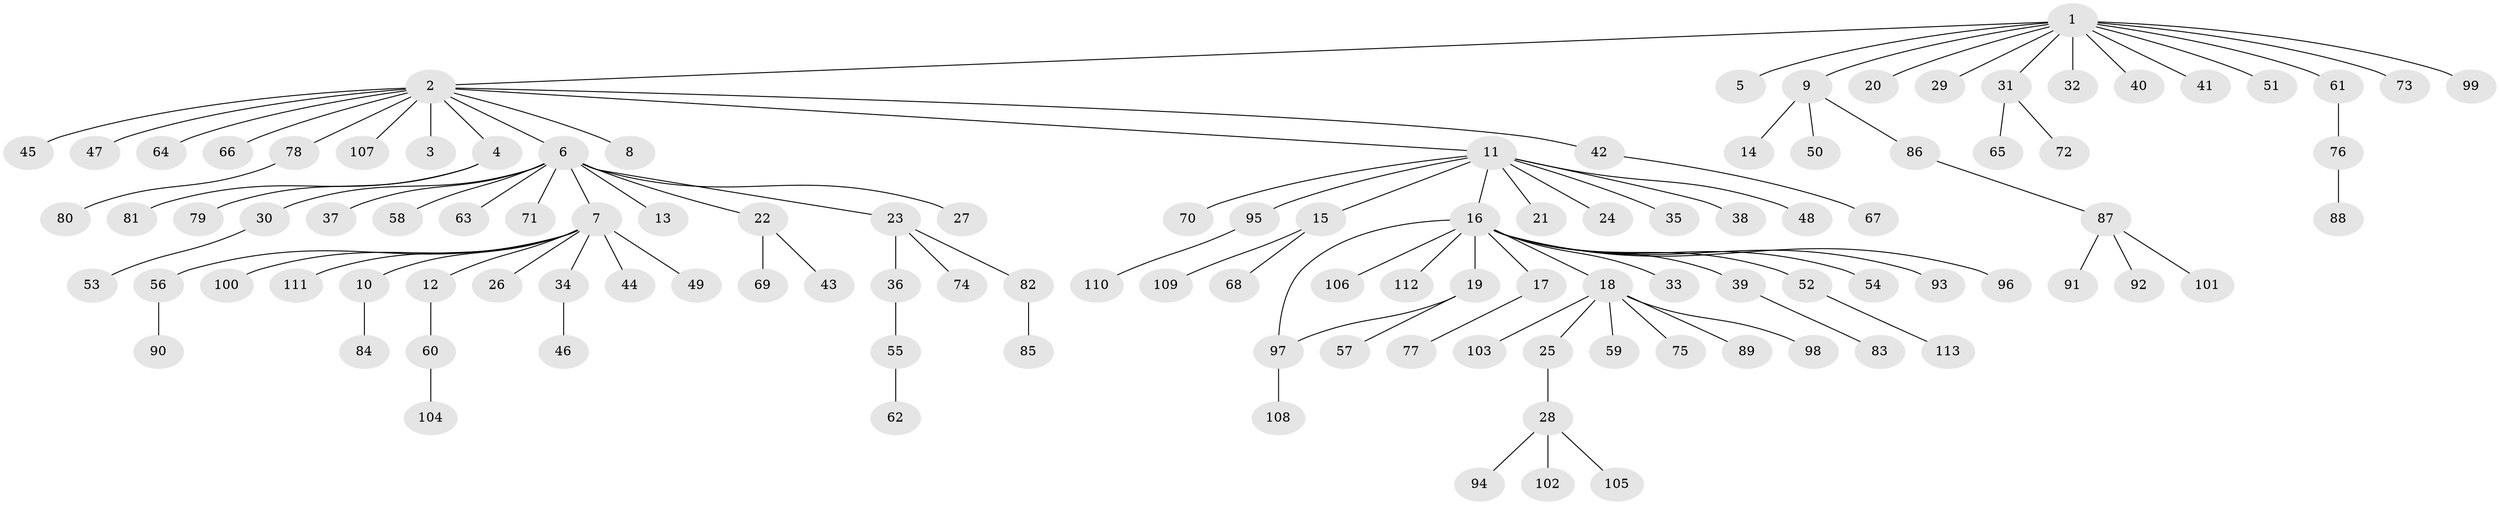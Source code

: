 // coarse degree distribution, {12: 0.02857142857142857, 1: 0.7142857142857143, 2: 0.15714285714285714, 10: 0.014285714285714285, 5: 0.014285714285714285, 3: 0.02857142857142857, 9: 0.014285714285714285, 8: 0.014285714285714285, 6: 0.014285714285714285}
// Generated by graph-tools (version 1.1) at 2025/50/03/04/25 22:50:35]
// undirected, 113 vertices, 113 edges
graph export_dot {
  node [color=gray90,style=filled];
  1;
  2;
  3;
  4;
  5;
  6;
  7;
  8;
  9;
  10;
  11;
  12;
  13;
  14;
  15;
  16;
  17;
  18;
  19;
  20;
  21;
  22;
  23;
  24;
  25;
  26;
  27;
  28;
  29;
  30;
  31;
  32;
  33;
  34;
  35;
  36;
  37;
  38;
  39;
  40;
  41;
  42;
  43;
  44;
  45;
  46;
  47;
  48;
  49;
  50;
  51;
  52;
  53;
  54;
  55;
  56;
  57;
  58;
  59;
  60;
  61;
  62;
  63;
  64;
  65;
  66;
  67;
  68;
  69;
  70;
  71;
  72;
  73;
  74;
  75;
  76;
  77;
  78;
  79;
  80;
  81;
  82;
  83;
  84;
  85;
  86;
  87;
  88;
  89;
  90;
  91;
  92;
  93;
  94;
  95;
  96;
  97;
  98;
  99;
  100;
  101;
  102;
  103;
  104;
  105;
  106;
  107;
  108;
  109;
  110;
  111;
  112;
  113;
  1 -- 2;
  1 -- 5;
  1 -- 9;
  1 -- 20;
  1 -- 29;
  1 -- 31;
  1 -- 32;
  1 -- 40;
  1 -- 41;
  1 -- 51;
  1 -- 61;
  1 -- 73;
  1 -- 99;
  2 -- 3;
  2 -- 4;
  2 -- 6;
  2 -- 8;
  2 -- 11;
  2 -- 42;
  2 -- 45;
  2 -- 47;
  2 -- 64;
  2 -- 66;
  2 -- 78;
  2 -- 107;
  4 -- 79;
  4 -- 81;
  6 -- 7;
  6 -- 13;
  6 -- 22;
  6 -- 23;
  6 -- 27;
  6 -- 30;
  6 -- 37;
  6 -- 58;
  6 -- 63;
  6 -- 71;
  7 -- 10;
  7 -- 12;
  7 -- 26;
  7 -- 34;
  7 -- 44;
  7 -- 49;
  7 -- 56;
  7 -- 100;
  7 -- 111;
  9 -- 14;
  9 -- 50;
  9 -- 86;
  10 -- 84;
  11 -- 15;
  11 -- 16;
  11 -- 21;
  11 -- 24;
  11 -- 35;
  11 -- 38;
  11 -- 48;
  11 -- 70;
  11 -- 95;
  12 -- 60;
  15 -- 68;
  15 -- 109;
  16 -- 17;
  16 -- 18;
  16 -- 19;
  16 -- 33;
  16 -- 39;
  16 -- 52;
  16 -- 54;
  16 -- 93;
  16 -- 96;
  16 -- 97;
  16 -- 106;
  16 -- 112;
  17 -- 77;
  18 -- 25;
  18 -- 59;
  18 -- 75;
  18 -- 89;
  18 -- 98;
  18 -- 103;
  19 -- 57;
  19 -- 97;
  22 -- 43;
  22 -- 69;
  23 -- 36;
  23 -- 74;
  23 -- 82;
  25 -- 28;
  28 -- 94;
  28 -- 102;
  28 -- 105;
  30 -- 53;
  31 -- 65;
  31 -- 72;
  34 -- 46;
  36 -- 55;
  39 -- 83;
  42 -- 67;
  52 -- 113;
  55 -- 62;
  56 -- 90;
  60 -- 104;
  61 -- 76;
  76 -- 88;
  78 -- 80;
  82 -- 85;
  86 -- 87;
  87 -- 91;
  87 -- 92;
  87 -- 101;
  95 -- 110;
  97 -- 108;
}
